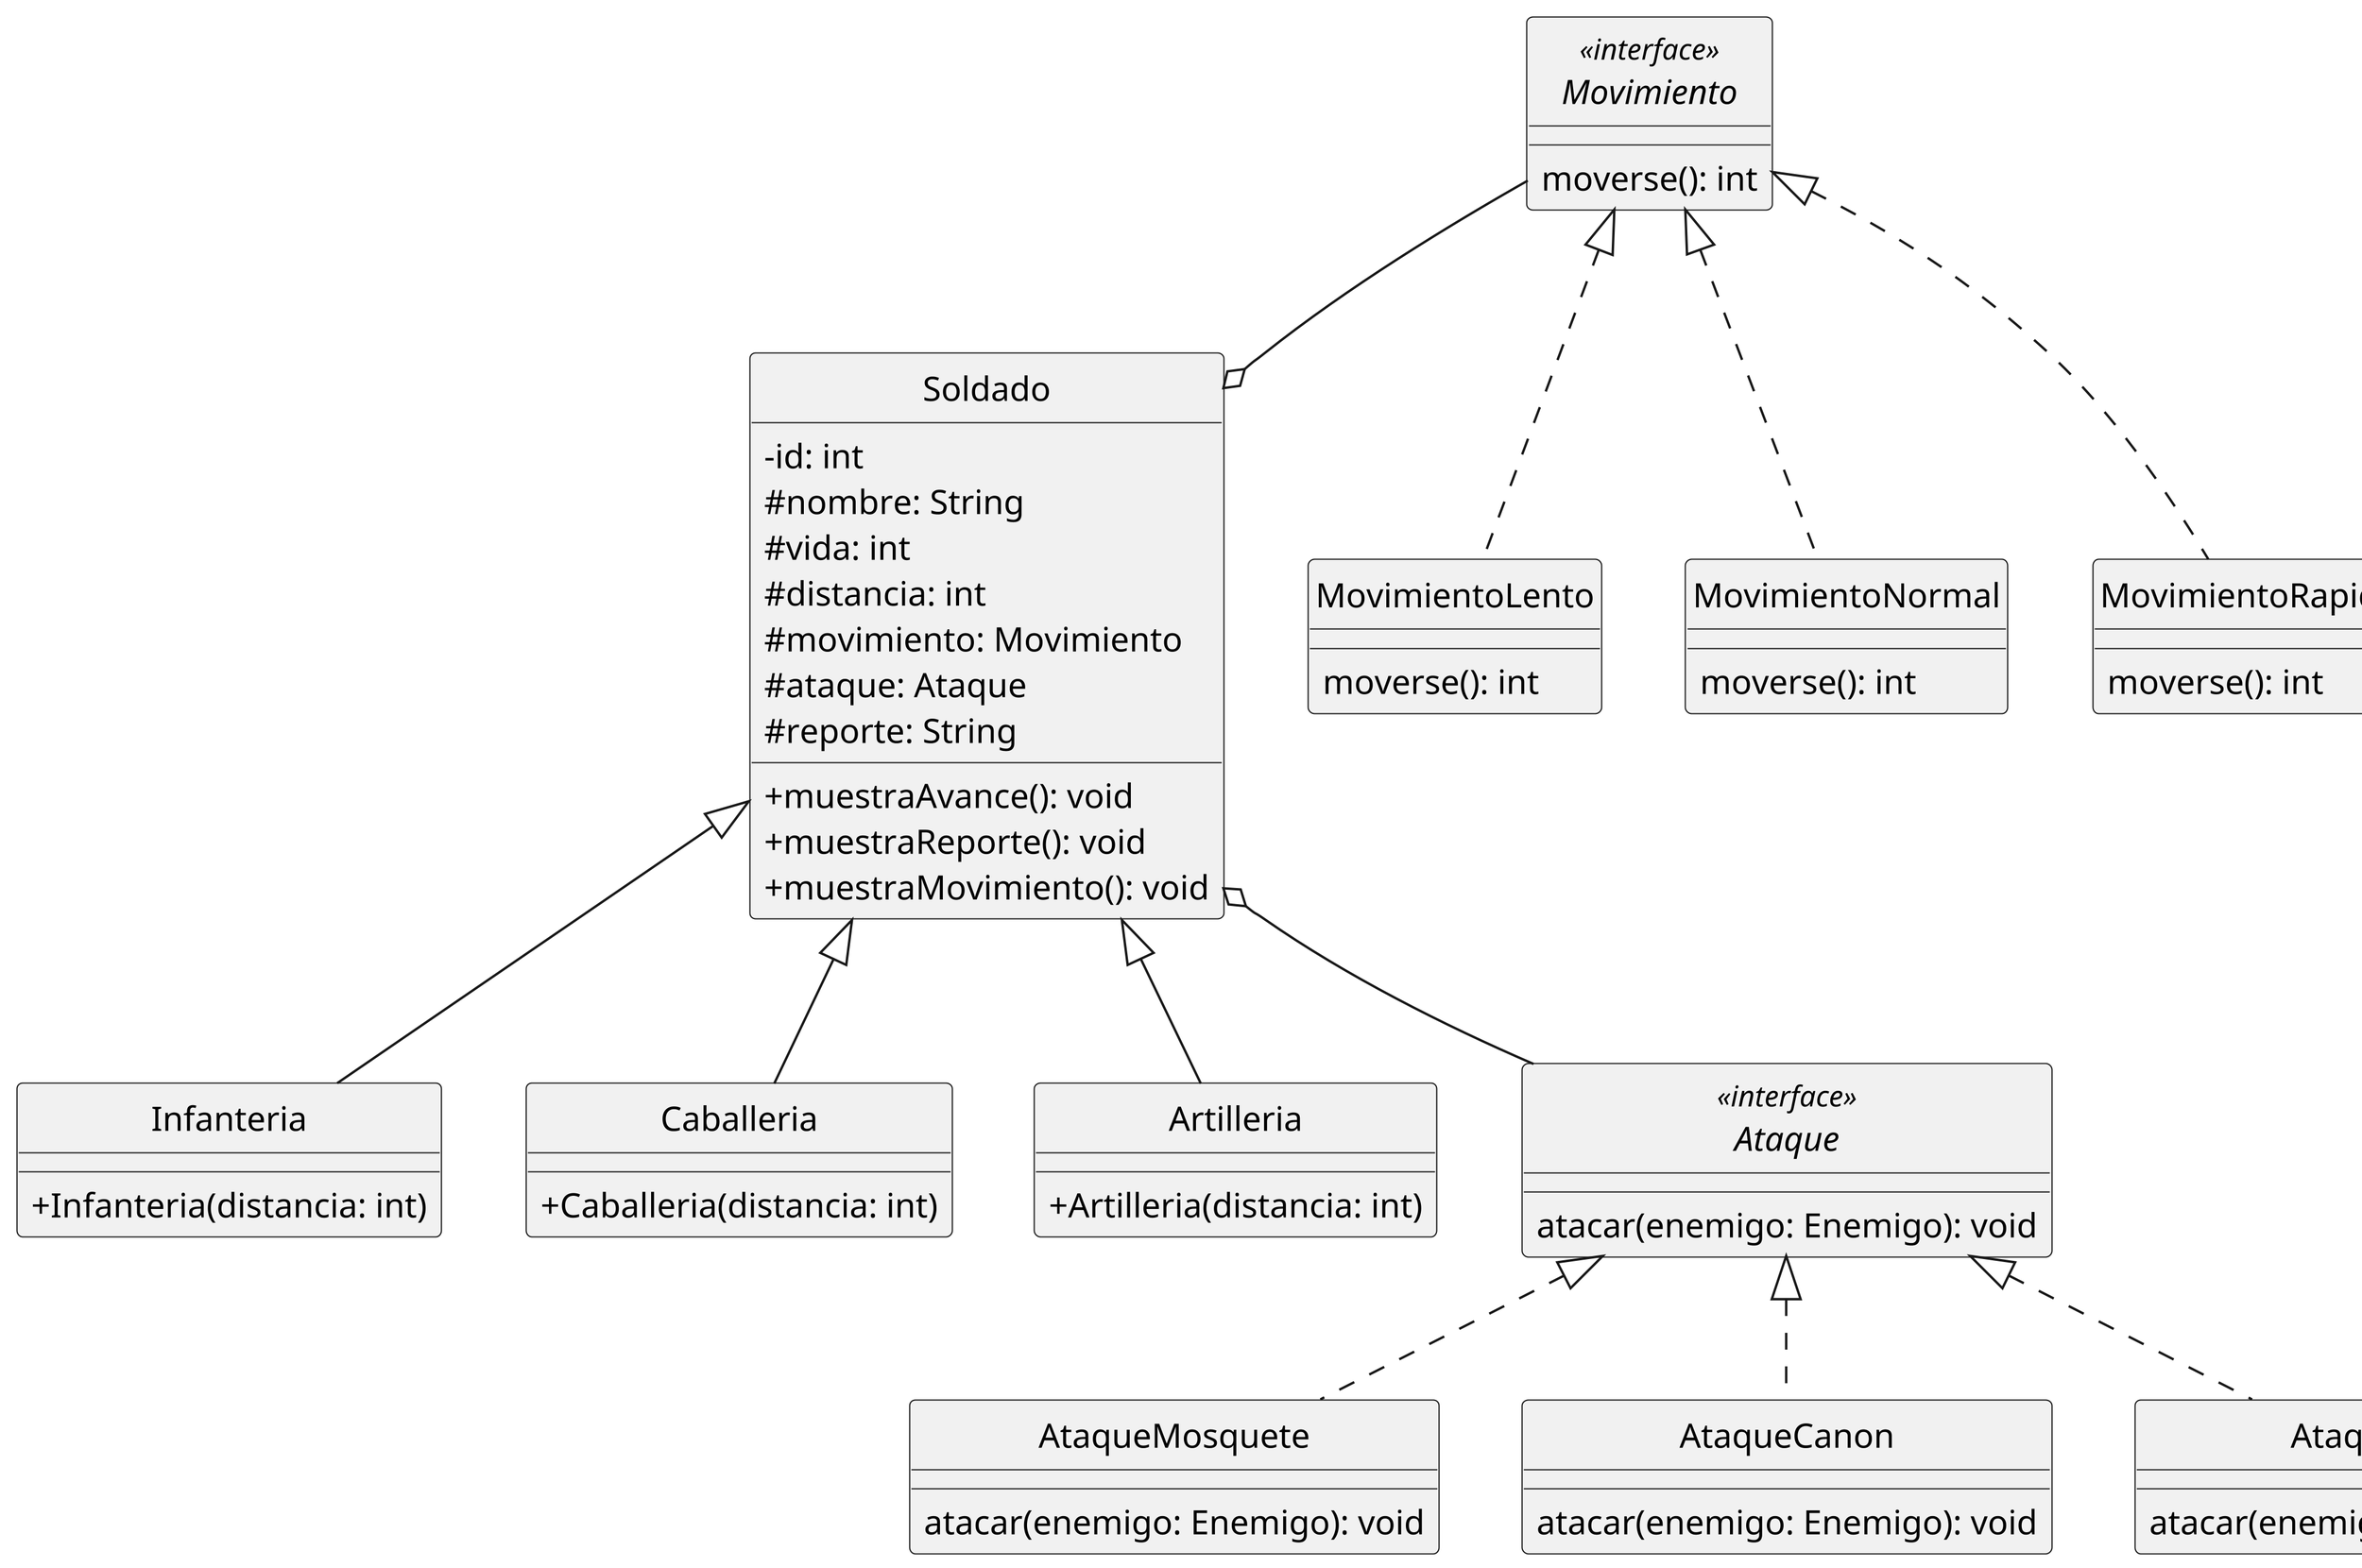 @startuml Strategy
skinparam dpi 400
skinparam classAttributeIconSize 0
hide circle
/'-----Clases y subclases de soldado----'/
class Soldado {
    -id: int
    #nombre: String
    #vida: int
    #distancia: int
    #movimiento: Movimiento
    #ataque: Ataque
    #reporte: String
    /'-----Metodos----'/
    +muestraAvance(): void
    +muestraReporte(): void
    +muestraMovimiento(): void
}

class Infanteria{
    +Infanteria(distancia: int)
}


class Caballeria{
    +Caballeria(distancia: int)
}

class Artilleria{
    +Artilleria(distancia: int)
}

Soldado <|-- Infanteria
Soldado <|-- Caballeria
Soldado <|-- Artilleria

/'-----Strategy Movimiento----'/
interface Movimiento<<interface>>{
    moverse(): int
}

class MovimientoLento{
    moverse(): int
}

class MovimientoNormal{
    moverse(): int
}

class MovimientoRapido{
    moverse(): int
}
Movimiento <|.. MovimientoLento
Movimiento <|.. MovimientoNormal
Movimiento <|.. MovimientoRapido

Movimiento --o Soldado

/'-----Strategy Ataque----'/
interface Ataque<<interface>>{
    atacar(enemigo: Enemigo): void
}

class AtaqueMosquete{
    atacar(enemigo: Enemigo): void
}

class AtaqueCanon{
    atacar(enemigo: Enemigo): void
}

class AtaquePistola{
    atacar(enemigo: Enemigo): void
}

Ataque <|.. AtaqueMosquete
Ataque <|.. AtaqueCanon
Ataque <|.. AtaquePistola

Soldado o-- Ataque


@enduml
